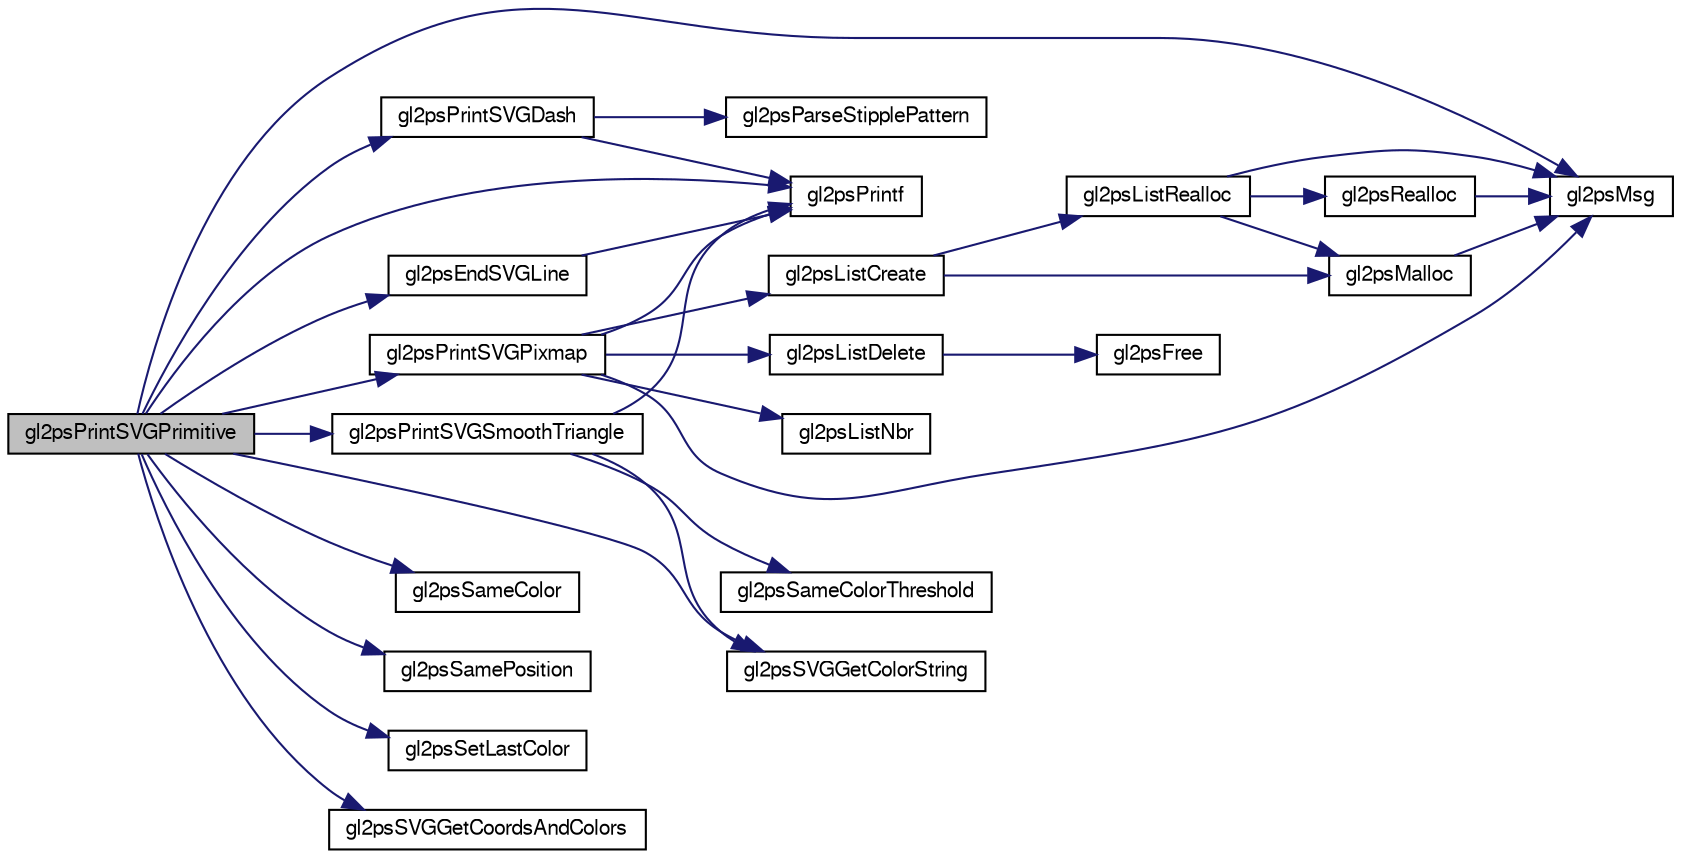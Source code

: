 digraph G
{
  edge [fontname="FreeSans",fontsize="10",labelfontname="FreeSans",labelfontsize="10"];
  node [fontname="FreeSans",fontsize="10",shape=record];
  rankdir="LR";
  Node1 [label="gl2psPrintSVGPrimitive",height=0.2,width=0.4,color="black", fillcolor="grey75", style="filled" fontcolor="black"];
  Node1 -> Node2 [color="midnightblue",fontsize="10",style="solid",fontname="FreeSans"];
  Node2 [label="gl2psEndSVGLine",height=0.2,width=0.4,color="black", fillcolor="white", style="filled",URL="$gl2ps_8c.html#aaf388d28be2749a4cb439cde2822b5e3"];
  Node2 -> Node3 [color="midnightblue",fontsize="10",style="solid",fontname="FreeSans"];
  Node3 [label="gl2psPrintf",height=0.2,width=0.4,color="black", fillcolor="white", style="filled",URL="$gl2ps_8c.html#ac9f550ea1c4dfd5a1d89a75c80d5ba77"];
  Node1 -> Node4 [color="midnightblue",fontsize="10",style="solid",fontname="FreeSans"];
  Node4 [label="gl2psMsg",height=0.2,width=0.4,color="black", fillcolor="white", style="filled",URL="$gl2ps_8c.html#ab2b05dc9c0ad9b295309ef903218908c"];
  Node1 -> Node3 [color="midnightblue",fontsize="10",style="solid",fontname="FreeSans"];
  Node1 -> Node5 [color="midnightblue",fontsize="10",style="solid",fontname="FreeSans"];
  Node5 [label="gl2psPrintSVGDash",height=0.2,width=0.4,color="black", fillcolor="white", style="filled",URL="$gl2ps_8c.html#ae9d8bcce3d30d36b26591fdc434e100a"];
  Node5 -> Node6 [color="midnightblue",fontsize="10",style="solid",fontname="FreeSans"];
  Node6 [label="gl2psParseStipplePattern",height=0.2,width=0.4,color="black", fillcolor="white", style="filled",URL="$gl2ps_8c.html#aef0124d8742e2a3a4fe2878eaa9e9302"];
  Node5 -> Node3 [color="midnightblue",fontsize="10",style="solid",fontname="FreeSans"];
  Node1 -> Node7 [color="midnightblue",fontsize="10",style="solid",fontname="FreeSans"];
  Node7 [label="gl2psPrintSVGPixmap",height=0.2,width=0.4,color="black", fillcolor="white", style="filled",URL="$gl2ps_8c.html#acc80ccf09f8407ddcfa3a5debf1b365c"];
  Node7 -> Node8 [color="midnightblue",fontsize="10",style="solid",fontname="FreeSans"];
  Node8 [label="gl2psListCreate",height=0.2,width=0.4,color="black", fillcolor="white", style="filled",URL="$gl2ps_8c.html#ab361e8cdc565ddf47117405c7a3923fb"];
  Node8 -> Node9 [color="midnightblue",fontsize="10",style="solid",fontname="FreeSans"];
  Node9 [label="gl2psListRealloc",height=0.2,width=0.4,color="black", fillcolor="white", style="filled",URL="$gl2ps_8c.html#ad60529307a4f9f99386e892d4a0879ed"];
  Node9 -> Node10 [color="midnightblue",fontsize="10",style="solid",fontname="FreeSans"];
  Node10 [label="gl2psMalloc",height=0.2,width=0.4,color="black", fillcolor="white", style="filled",URL="$gl2ps_8c.html#ae8687abe691957a70d1b0456015e2a4f"];
  Node10 -> Node4 [color="midnightblue",fontsize="10",style="solid",fontname="FreeSans"];
  Node9 -> Node4 [color="midnightblue",fontsize="10",style="solid",fontname="FreeSans"];
  Node9 -> Node11 [color="midnightblue",fontsize="10",style="solid",fontname="FreeSans"];
  Node11 [label="gl2psRealloc",height=0.2,width=0.4,color="black", fillcolor="white", style="filled",URL="$gl2ps_8c.html#ad97a3884fd09ae984f539e0ebc59b9ed"];
  Node11 -> Node4 [color="midnightblue",fontsize="10",style="solid",fontname="FreeSans"];
  Node8 -> Node10 [color="midnightblue",fontsize="10",style="solid",fontname="FreeSans"];
  Node7 -> Node12 [color="midnightblue",fontsize="10",style="solid",fontname="FreeSans"];
  Node12 [label="gl2psListDelete",height=0.2,width=0.4,color="black", fillcolor="white", style="filled",URL="$gl2ps_8c.html#a68be16bf8eebaacde59eac878cd23f33"];
  Node12 -> Node13 [color="midnightblue",fontsize="10",style="solid",fontname="FreeSans"];
  Node13 [label="gl2psFree",height=0.2,width=0.4,color="black", fillcolor="white", style="filled",URL="$gl2ps_8c.html#a9da21cb65c24c911efd2d82c988287bc"];
  Node7 -> Node14 [color="midnightblue",fontsize="10",style="solid",fontname="FreeSans"];
  Node14 [label="gl2psListNbr",height=0.2,width=0.4,color="black", fillcolor="white", style="filled",URL="$gl2ps_8c.html#a2465a92c54cf5b9492d2300086f522eb"];
  Node7 -> Node4 [color="midnightblue",fontsize="10",style="solid",fontname="FreeSans"];
  Node7 -> Node3 [color="midnightblue",fontsize="10",style="solid",fontname="FreeSans"];
  Node1 -> Node15 [color="midnightblue",fontsize="10",style="solid",fontname="FreeSans"];
  Node15 [label="gl2psPrintSVGSmoothTriangle",height=0.2,width=0.4,color="black", fillcolor="white", style="filled",URL="$gl2ps_8c.html#abb1088ab065cd1d533174c1e86981756"];
  Node15 -> Node16 [color="midnightblue",fontsize="10",style="solid",fontname="FreeSans"];
  Node16 [label="gl2psSameColorThreshold",height=0.2,width=0.4,color="black", fillcolor="white", style="filled",URL="$gl2ps_8c.html#a0bc6c2f33b8989755b5cfe1b82f86276"];
  Node15 -> Node17 [color="midnightblue",fontsize="10",style="solid",fontname="FreeSans"];
  Node17 [label="gl2psSVGGetColorString",height=0.2,width=0.4,color="black", fillcolor="white", style="filled",URL="$gl2ps_8c.html#a8b923df843ddbb731b9c014682fd5ee3"];
  Node15 -> Node3 [color="midnightblue",fontsize="10",style="solid",fontname="FreeSans"];
  Node1 -> Node18 [color="midnightblue",fontsize="10",style="solid",fontname="FreeSans"];
  Node18 [label="gl2psSameColor",height=0.2,width=0.4,color="black", fillcolor="white", style="filled",URL="$gl2ps_8c.html#a1de2a0f53b7234b7b668a0114de03719"];
  Node1 -> Node19 [color="midnightblue",fontsize="10",style="solid",fontname="FreeSans"];
  Node19 [label="gl2psSamePosition",height=0.2,width=0.4,color="black", fillcolor="white", style="filled",URL="$gl2ps_8c.html#a25e9d5425881a43c99ad4c9cb9e8e5db"];
  Node1 -> Node20 [color="midnightblue",fontsize="10",style="solid",fontname="FreeSans"];
  Node20 [label="gl2psSetLastColor",height=0.2,width=0.4,color="black", fillcolor="white", style="filled",URL="$gl2ps_8c.html#a4fdba08f6a02ee62a3afbade8f740adf"];
  Node1 -> Node17 [color="midnightblue",fontsize="10",style="solid",fontname="FreeSans"];
  Node1 -> Node21 [color="midnightblue",fontsize="10",style="solid",fontname="FreeSans"];
  Node21 [label="gl2psSVGGetCoordsAndColors",height=0.2,width=0.4,color="black", fillcolor="white", style="filled",URL="$gl2ps_8c.html#a8153f93b9a49063bcc3d483911c304d1"];
}
